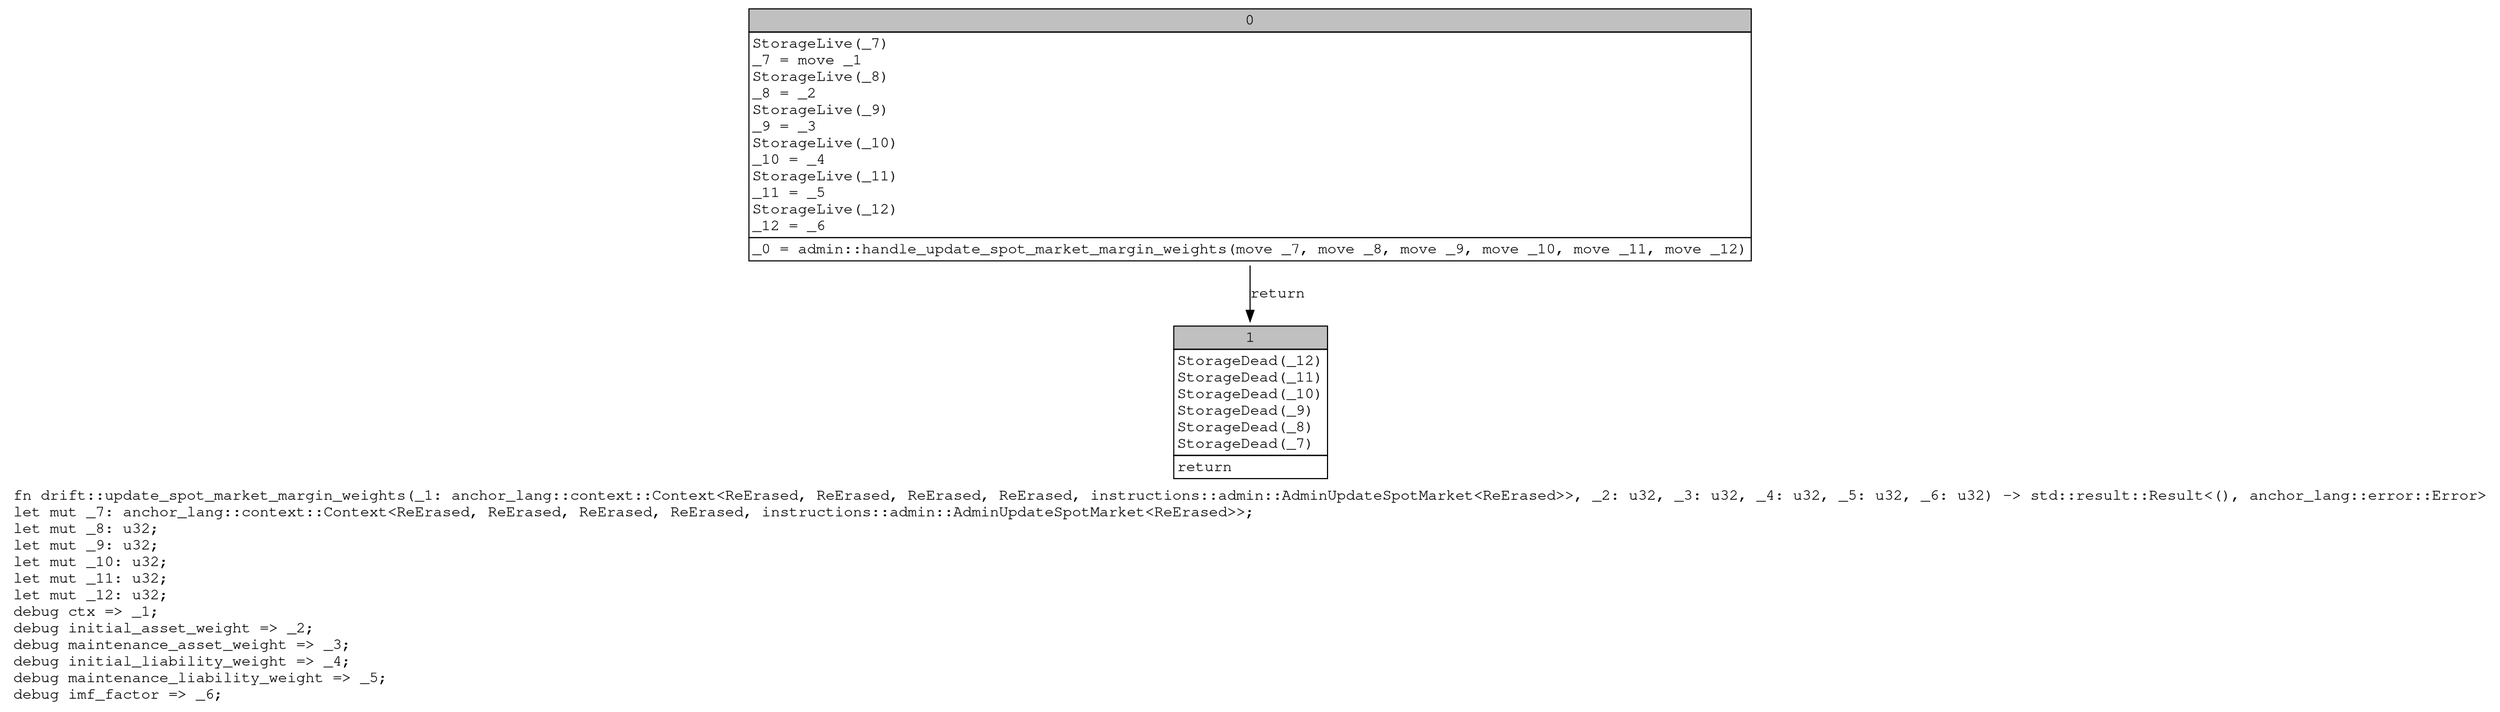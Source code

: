 digraph Mir_0_20064 {
    graph [fontname="Courier, monospace"];
    node [fontname="Courier, monospace"];
    edge [fontname="Courier, monospace"];
    label=<fn drift::update_spot_market_margin_weights(_1: anchor_lang::context::Context&lt;ReErased, ReErased, ReErased, ReErased, instructions::admin::AdminUpdateSpotMarket&lt;ReErased&gt;&gt;, _2: u32, _3: u32, _4: u32, _5: u32, _6: u32) -&gt; std::result::Result&lt;(), anchor_lang::error::Error&gt;<br align="left"/>let mut _7: anchor_lang::context::Context&lt;ReErased, ReErased, ReErased, ReErased, instructions::admin::AdminUpdateSpotMarket&lt;ReErased&gt;&gt;;<br align="left"/>let mut _8: u32;<br align="left"/>let mut _9: u32;<br align="left"/>let mut _10: u32;<br align="left"/>let mut _11: u32;<br align="left"/>let mut _12: u32;<br align="left"/>debug ctx =&gt; _1;<br align="left"/>debug initial_asset_weight =&gt; _2;<br align="left"/>debug maintenance_asset_weight =&gt; _3;<br align="left"/>debug initial_liability_weight =&gt; _4;<br align="left"/>debug maintenance_liability_weight =&gt; _5;<br align="left"/>debug imf_factor =&gt; _6;<br align="left"/>>;
    bb0__0_20064 [shape="none", label=<<table border="0" cellborder="1" cellspacing="0"><tr><td bgcolor="gray" align="center" colspan="1">0</td></tr><tr><td align="left" balign="left">StorageLive(_7)<br/>_7 = move _1<br/>StorageLive(_8)<br/>_8 = _2<br/>StorageLive(_9)<br/>_9 = _3<br/>StorageLive(_10)<br/>_10 = _4<br/>StorageLive(_11)<br/>_11 = _5<br/>StorageLive(_12)<br/>_12 = _6<br/></td></tr><tr><td align="left">_0 = admin::handle_update_spot_market_margin_weights(move _7, move _8, move _9, move _10, move _11, move _12)</td></tr></table>>];
    bb1__0_20064 [shape="none", label=<<table border="0" cellborder="1" cellspacing="0"><tr><td bgcolor="gray" align="center" colspan="1">1</td></tr><tr><td align="left" balign="left">StorageDead(_12)<br/>StorageDead(_11)<br/>StorageDead(_10)<br/>StorageDead(_9)<br/>StorageDead(_8)<br/>StorageDead(_7)<br/></td></tr><tr><td align="left">return</td></tr></table>>];
    bb0__0_20064 -> bb1__0_20064 [label="return"];
}
